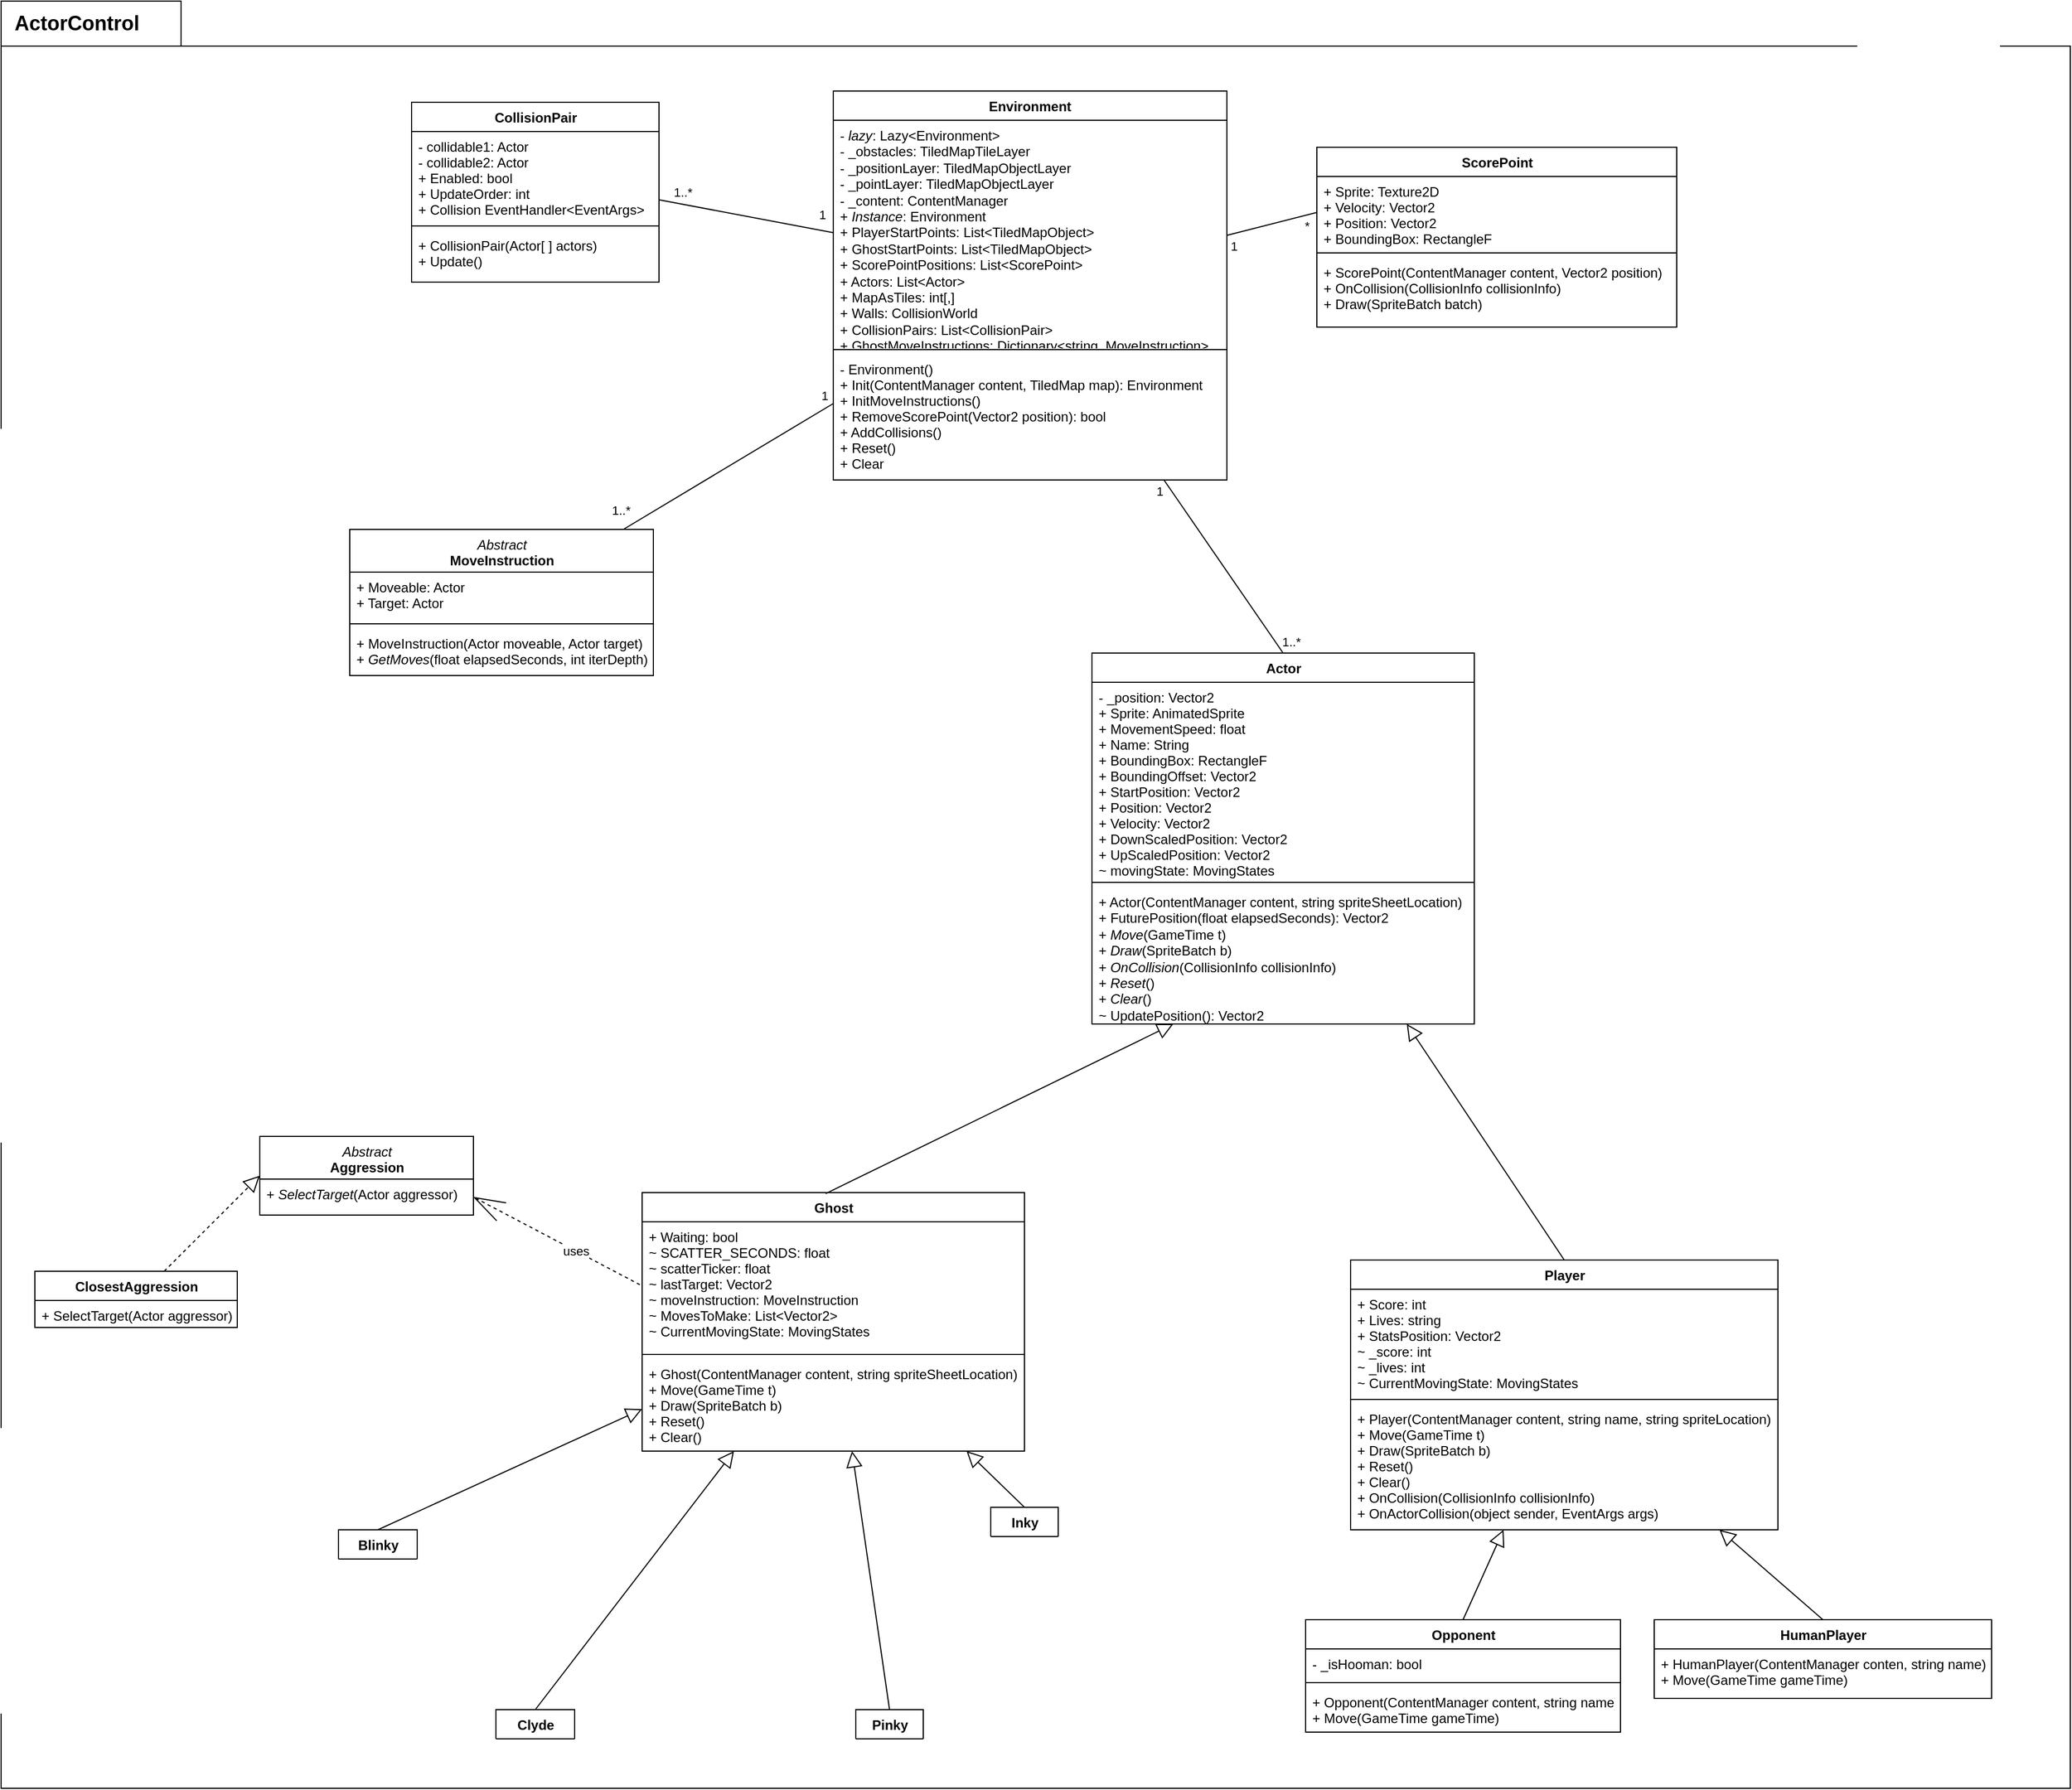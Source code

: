 <mxfile version="13.7.9" type="device" pages="3"><diagram id="7y2p9SruvKS9dF-qngfl" name="client"><mxGraphModel dx="3694" dy="1700" grid="1" gridSize="10" guides="1" tooltips="1" connect="1" arrows="1" fold="1" page="1" pageScale="1" pageWidth="850" pageHeight="1100" math="0" shadow="0"><root><mxCell id="0"/><mxCell id="1" parent="0"/><mxCell id="LJHzza7RFJ4xkrxc687r-13" value="" style="group" vertex="1" connectable="0" parent="1"><mxGeometry x="-560" y="120" width="1840" height="1590" as="geometry"/></mxCell><mxCell id="LJHzza7RFJ4xkrxc687r-11" value="" style="rounded=0;whiteSpace=wrap;html=1;fillColor=none;gradientColor=none;align=left;" vertex="1" parent="LJHzza7RFJ4xkrxc687r-13"><mxGeometry width="160" height="40" as="geometry"/></mxCell><mxCell id="LJHzza7RFJ4xkrxc687r-12" value="&lt;b&gt;&lt;font style=&quot;font-size: 18px&quot;&gt;ActorControl&lt;/font&gt;&lt;/b&gt;" style="text;html=1;strokeColor=none;fillColor=none;align=left;verticalAlign=middle;whiteSpace=wrap;rounded=0;" vertex="1" parent="LJHzza7RFJ4xkrxc687r-13"><mxGeometry x="10" y="10" width="140" height="20" as="geometry"/></mxCell><mxCell id="LJHzza7RFJ4xkrxc687r-10" value="" style="rounded=0;whiteSpace=wrap;html=1;fillColor=none;gradientColor=none;align=left;" vertex="1" parent="LJHzza7RFJ4xkrxc687r-13"><mxGeometry y="40" width="1840" height="1550" as="geometry"/></mxCell><mxCell id="wGopm75Q5lnVvKc4DbGN-3" style="rounded=0;orthogonalLoop=1;jettySize=auto;html=1;entryX=0.5;entryY=0;entryDx=0;entryDy=0;startArrow=none;startFill=0;startSize=12;sourcePerimeterSpacing=0;endArrow=none;endFill=0;" edge="1" parent="1" source="XXxXaH0p1nLbI_MV0NZa-1" target="XXxXaH0p1nLbI_MV0NZa-10"><mxGeometry relative="1" as="geometry"/></mxCell><mxCell id="wGopm75Q5lnVvKc4DbGN-4" value="1..*" style="edgeLabel;html=1;align=center;verticalAlign=middle;resizable=0;points=[];autosize=1;" vertex="1" connectable="0" parent="wGopm75Q5lnVvKc4DbGN-3"><mxGeometry x="0.941" relative="1" as="geometry"><mxPoint x="10" y="-5.6" as="offset"/></mxGeometry></mxCell><mxCell id="wGopm75Q5lnVvKc4DbGN-5" value="1" style="edgeLabel;html=1;align=center;verticalAlign=middle;resizable=0;points=[];autosize=1;" vertex="1" connectable="0" parent="wGopm75Q5lnVvKc4DbGN-3"><mxGeometry x="-0.944" relative="1" as="geometry"><mxPoint x="-6.8" y="5.82" as="offset"/></mxGeometry></mxCell><mxCell id="wGopm75Q5lnVvKc4DbGN-6" style="edgeStyle=none;rounded=0;orthogonalLoop=1;jettySize=auto;html=1;entryX=0;entryY=0.5;entryDx=0;entryDy=0;startArrow=none;startFill=0;startSize=12;sourcePerimeterSpacing=0;endArrow=none;endFill=0;" edge="1" parent="1" source="XXxXaH0p1nLbI_MV0NZa-1" target="XXxXaH0p1nLbI_MV0NZa-6"><mxGeometry relative="1" as="geometry"/></mxCell><mxCell id="wGopm75Q5lnVvKc4DbGN-7" value="1" style="edgeLabel;html=1;align=center;verticalAlign=middle;resizable=0;points=[];autosize=1;" vertex="1" connectable="0" parent="wGopm75Q5lnVvKc4DbGN-6"><mxGeometry x="-0.872" y="-1" relative="1" as="geometry"><mxPoint y="9.35" as="offset"/></mxGeometry></mxCell><mxCell id="wGopm75Q5lnVvKc4DbGN-8" value="*" style="edgeLabel;html=1;align=center;verticalAlign=middle;resizable=0;points=[];autosize=1;" vertex="1" connectable="0" parent="wGopm75Q5lnVvKc4DbGN-6"><mxGeometry x="0.901" y="-1" relative="1" as="geometry"><mxPoint x="-5.83" y="9.89" as="offset"/></mxGeometry></mxCell><mxCell id="XXxXaH0p1nLbI_MV0NZa-1" value="Environment" style="swimlane;fontStyle=1;align=center;verticalAlign=top;childLayout=stackLayout;horizontal=1;startSize=26;horizontalStack=0;resizeParent=1;resizeParentMax=0;resizeLast=0;collapsible=1;marginBottom=0;autosize=1;" parent="1" vertex="1"><mxGeometry x="180" y="200" width="350" height="346" as="geometry"/></mxCell><mxCell id="XXxXaH0p1nLbI_MV0NZa-2" value="- &lt;i&gt;lazy&lt;/i&gt;: Lazy&amp;lt;Environment&amp;gt;&lt;br&gt;- _obstacles: TiledMapTileLayer&lt;br&gt;-&amp;nbsp;_positionLayer: TiledMapObjectLayer&lt;br&gt;- _pointLayer: TiledMapObjectLayer&lt;br&gt;- _content: ContentManager&lt;br&gt;+ &lt;i&gt;Instance&lt;/i&gt;: Environment&lt;br&gt;+ PlayerStartPoints: List&amp;lt;TiledMapObject&amp;gt;&lt;br&gt;+ GhostStartPoints: List&amp;lt;TiledMapObject&amp;gt;&lt;br&gt;+ ScorePointPositions: List&amp;lt;ScorePoint&amp;gt;&lt;br&gt;+ Actors: List&amp;lt;Actor&amp;gt;&lt;br&gt;+ MapAsTiles: int[,]&lt;br&gt;+ Walls: CollisionWorld&lt;br&gt;+ CollisionPairs: List&amp;lt;CollisionPair&amp;gt;&lt;br&gt;+ GhostMoveInstructions: Dictionary&amp;lt;string, MoveInstruction&amp;gt;" style="text;strokeColor=none;fillColor=none;align=left;verticalAlign=top;spacingLeft=4;spacingRight=4;overflow=hidden;rotatable=0;points=[[0,0.5],[1,0.5]];portConstraint=eastwest;fontStyle=0;html=1;autosize=1;" parent="XXxXaH0p1nLbI_MV0NZa-1" vertex="1"><mxGeometry y="26" width="350" height="200" as="geometry"/></mxCell><mxCell id="XXxXaH0p1nLbI_MV0NZa-3" value="" style="line;strokeWidth=1;fillColor=none;align=left;verticalAlign=middle;spacingTop=-1;spacingLeft=3;spacingRight=3;rotatable=0;labelPosition=right;points=[];portConstraint=eastwest;autosize=1;" parent="XXxXaH0p1nLbI_MV0NZa-1" vertex="1"><mxGeometry y="226" width="350" height="8" as="geometry"/></mxCell><mxCell id="XXxXaH0p1nLbI_MV0NZa-4" value="- Environment()&#10;+ Init(ContentManager content, TiledMap map): Environment&#10;+ InitMoveInstructions()&#10;+ RemoveScorePoint(Vector2 position): bool&#10;+ AddCollisions()&#10;+ Reset()&#10;+ Clear" style="text;strokeColor=none;fillColor=none;align=left;verticalAlign=top;spacingLeft=4;spacingRight=4;overflow=hidden;rotatable=0;points=[[0,0.5],[1,0.5]];portConstraint=eastwest;autosize=1;" parent="XXxXaH0p1nLbI_MV0NZa-1" vertex="1"><mxGeometry y="234" width="350" height="112" as="geometry"/></mxCell><mxCell id="XXxXaH0p1nLbI_MV0NZa-5" value="ScorePoint" style="swimlane;fontStyle=1;align=center;verticalAlign=top;childLayout=stackLayout;horizontal=1;startSize=26;horizontalStack=0;resizeParent=1;resizeParentMax=0;resizeLast=0;collapsible=1;marginBottom=0;html=1;autosize=1;" parent="1" vertex="1"><mxGeometry x="610" y="250" width="320" height="160" as="geometry"/></mxCell><mxCell id="XXxXaH0p1nLbI_MV0NZa-6" value="+ Sprite: Texture2D&#10;+ Velocity: Vector2&#10;+ Position: Vector2&#10;+ BoundingBox: RectangleF" style="text;strokeColor=none;fillColor=none;align=left;verticalAlign=top;spacingLeft=4;spacingRight=4;overflow=hidden;rotatable=0;points=[[0,0.5],[1,0.5]];portConstraint=eastwest;autosize=1;" parent="XXxXaH0p1nLbI_MV0NZa-5" vertex="1"><mxGeometry y="26" width="320" height="64" as="geometry"/></mxCell><mxCell id="XXxXaH0p1nLbI_MV0NZa-7" value="" style="line;strokeWidth=1;fillColor=none;align=left;verticalAlign=middle;spacingTop=-1;spacingLeft=3;spacingRight=3;rotatable=0;labelPosition=right;points=[];portConstraint=eastwest;autosize=1;" parent="XXxXaH0p1nLbI_MV0NZa-5" vertex="1"><mxGeometry y="90" width="320" height="8" as="geometry"/></mxCell><mxCell id="XXxXaH0p1nLbI_MV0NZa-8" value="+ ScorePoint(ContentManager content, Vector2 position)&#10;+ OnCollision(CollisionInfo collisionInfo)&#10;+ Draw(SpriteBatch batch)" style="text;strokeColor=none;fillColor=none;align=left;verticalAlign=top;spacingLeft=4;spacingRight=4;overflow=hidden;rotatable=0;points=[[0,0.5],[1,0.5]];portConstraint=eastwest;autosize=1;" parent="XXxXaH0p1nLbI_MV0NZa-5" vertex="1"><mxGeometry y="98" width="320" height="62" as="geometry"/></mxCell><mxCell id="XXxXaH0p1nLbI_MV0NZa-29" style="edgeStyle=none;rounded=0;orthogonalLoop=1;jettySize=auto;html=1;entryX=0.5;entryY=0;entryDx=0;entryDy=0;startArrow=block;startFill=0;endArrow=none;endFill=0;startSize=12;sourcePerimeterSpacing=0;" parent="1" source="XXxXaH0p1nLbI_MV0NZa-10" target="XXxXaH0p1nLbI_MV0NZa-19" edge="1"><mxGeometry relative="1" as="geometry"/></mxCell><mxCell id="XXxXaH0p1nLbI_MV0NZa-10" value="Actor" style="swimlane;fontStyle=1;align=center;verticalAlign=top;childLayout=stackLayout;horizontal=1;startSize=26;horizontalStack=0;resizeParent=1;resizeParentMax=0;resizeLast=0;collapsible=1;marginBottom=0;html=1;autosize=1;" parent="1" vertex="1"><mxGeometry x="410" y="700" width="340" height="330" as="geometry"><mxRectangle x="410" y="700" width="60" height="26" as="alternateBounds"/></mxGeometry></mxCell><mxCell id="XXxXaH0p1nLbI_MV0NZa-11" value="- _position: Vector2&#10;+ Sprite: AnimatedSprite&#10;+ MovementSpeed: float&#10;+ Name: String&#10;+ BoundingBox: RectangleF&#10;+ BoundingOffset: Vector2&#10;+ StartPosition: Vector2&#10;+ Position: Vector2&#10;+ Velocity: Vector2&#10;+ DownScaledPosition: Vector2&#10;+ UpScaledPosition: Vector2&#10;~ movingState: MovingStates" style="text;strokeColor=none;fillColor=none;align=left;verticalAlign=top;spacingLeft=4;spacingRight=4;overflow=hidden;rotatable=0;points=[[0,0.5],[1,0.5]];portConstraint=eastwest;autosize=1;" parent="XXxXaH0p1nLbI_MV0NZa-10" vertex="1"><mxGeometry y="26" width="340" height="174" as="geometry"/></mxCell><mxCell id="XXxXaH0p1nLbI_MV0NZa-12" value="" style="line;strokeWidth=1;fillColor=none;align=left;verticalAlign=middle;spacingTop=-1;spacingLeft=3;spacingRight=3;rotatable=0;labelPosition=right;points=[];portConstraint=eastwest;autosize=1;" parent="XXxXaH0p1nLbI_MV0NZa-10" vertex="1"><mxGeometry y="200" width="340" height="8" as="geometry"/></mxCell><mxCell id="XXxXaH0p1nLbI_MV0NZa-13" value="+ Actor(ContentManager content, string spriteSheetLocation)&lt;br&gt;+ FuturePosition(float elapsedSeconds): Vector2&lt;br&gt;+ &lt;i&gt;Move&lt;/i&gt;(GameTime t)&lt;br&gt;+ &lt;i&gt;Draw&lt;/i&gt;(SpriteBatch b)&lt;br&gt;+ &lt;i&gt;OnCollision&lt;/i&gt;(CollisionInfo collisionInfo)&lt;br&gt;+ &lt;i&gt;Reset&lt;/i&gt;()&lt;br&gt;+ &lt;i&gt;Clear&lt;/i&gt;()&lt;br&gt;~ UpdatePosition(): Vector2" style="text;strokeColor=none;fillColor=none;align=left;verticalAlign=top;spacingLeft=4;spacingRight=4;overflow=hidden;rotatable=0;points=[[0,0.5],[1,0.5]];portConstraint=eastwest;html=1;autosize=1;" parent="XXxXaH0p1nLbI_MV0NZa-10" vertex="1"><mxGeometry y="208" width="340" height="122" as="geometry"/></mxCell><mxCell id="XXxXaH0p1nLbI_MV0NZa-59" style="edgeStyle=none;rounded=0;orthogonalLoop=1;jettySize=auto;html=1;entryX=0.5;entryY=0;entryDx=0;entryDy=0;startArrow=block;startFill=0;endArrow=none;endFill=0;startSize=12;" parent="1" source="XXxXaH0p1nLbI_MV0NZa-15" target="XXxXaH0p1nLbI_MV0NZa-49" edge="1"><mxGeometry relative="1" as="geometry"/></mxCell><mxCell id="XXxXaH0p1nLbI_MV0NZa-60" style="edgeStyle=none;rounded=0;orthogonalLoop=1;jettySize=auto;html=1;entryX=0.5;entryY=0;entryDx=0;entryDy=0;startArrow=block;startFill=0;endArrow=none;endFill=0;startSize=12;" parent="1" source="XXxXaH0p1nLbI_MV0NZa-15" target="XXxXaH0p1nLbI_MV0NZa-55" edge="1"><mxGeometry relative="1" as="geometry"/></mxCell><mxCell id="XXxXaH0p1nLbI_MV0NZa-61" style="edgeStyle=none;rounded=0;orthogonalLoop=1;jettySize=auto;html=1;entryX=0.5;entryY=0;entryDx=0;entryDy=0;startArrow=block;startFill=0;endArrow=none;endFill=0;startSize=12;" parent="1" source="XXxXaH0p1nLbI_MV0NZa-15" target="XXxXaH0p1nLbI_MV0NZa-53" edge="1"><mxGeometry relative="1" as="geometry"/></mxCell><mxCell id="XXxXaH0p1nLbI_MV0NZa-62" style="edgeStyle=none;rounded=0;orthogonalLoop=1;jettySize=auto;html=1;entryX=0.5;entryY=0;entryDx=0;entryDy=0;startArrow=block;startFill=0;endArrow=none;endFill=0;startSize=12;" parent="1" source="XXxXaH0p1nLbI_MV0NZa-15" target="XXxXaH0p1nLbI_MV0NZa-57" edge="1"><mxGeometry relative="1" as="geometry"/></mxCell><mxCell id="wGopm75Q5lnVvKc4DbGN-13" style="edgeStyle=none;rounded=0;orthogonalLoop=1;jettySize=auto;html=1;startArrow=none;startFill=0;startSize=38;sourcePerimeterSpacing=0;endArrow=none;endFill=0;" edge="1" parent="1" source="wGopm75Q5lnVvKc4DbGN-9" target="XXxXaH0p1nLbI_MV0NZa-1"><mxGeometry relative="1" as="geometry"/></mxCell><mxCell id="wGopm75Q5lnVvKc4DbGN-14" value="1..*" style="edgeLabel;html=1;align=center;verticalAlign=middle;resizable=0;points=[];" vertex="1" connectable="0" parent="wGopm75Q5lnVvKc4DbGN-13"><mxGeometry x="-0.912" y="-1" relative="1" as="geometry"><mxPoint x="-11.62" y="-13" as="offset"/></mxGeometry></mxCell><mxCell id="wGopm75Q5lnVvKc4DbGN-15" value="1" style="edgeLabel;html=1;align=center;verticalAlign=middle;resizable=0;points=[];" vertex="1" connectable="0" parent="wGopm75Q5lnVvKc4DbGN-13"><mxGeometry x="0.901" y="-1" relative="1" as="geometry"><mxPoint y="-13.76" as="offset"/></mxGeometry></mxCell><mxCell id="wGopm75Q5lnVvKc4DbGN-9" value="&lt;span style=&quot;font-weight: normal&quot;&gt;&lt;i&gt;Abstract&lt;/i&gt;&lt;/span&gt;&lt;br&gt;MoveInstruction" style="swimlane;fontStyle=1;align=center;verticalAlign=top;childLayout=stackLayout;horizontal=1;startSize=38;horizontalStack=0;resizeParent=1;resizeParentMax=0;resizeLast=0;collapsible=1;marginBottom=0;html=1;swimlaneLine=1;glass=0;shadow=0;sketch=0;rounded=0;autosize=1;" vertex="1" parent="1"><mxGeometry x="-250" y="590" width="270" height="130" as="geometry"/></mxCell><mxCell id="wGopm75Q5lnVvKc4DbGN-10" value="+ Moveable: Actor&#10;+ Target: Actor" style="text;strokeColor=none;fillColor=none;align=left;verticalAlign=top;spacingLeft=4;spacingRight=4;overflow=hidden;rotatable=0;points=[[0,0.5],[1,0.5]];portConstraint=eastwest;autosize=1;comic=0;" vertex="1" parent="wGopm75Q5lnVvKc4DbGN-9"><mxGeometry y="38" width="270" height="42" as="geometry"/></mxCell><mxCell id="wGopm75Q5lnVvKc4DbGN-11" value="" style="line;strokeWidth=1;fillColor=none;align=left;verticalAlign=middle;spacingTop=-1;spacingLeft=3;spacingRight=3;rotatable=0;labelPosition=right;points=[];portConstraint=eastwest;" vertex="1" parent="wGopm75Q5lnVvKc4DbGN-9"><mxGeometry y="80" width="270" height="8" as="geometry"/></mxCell><mxCell id="wGopm75Q5lnVvKc4DbGN-12" value="+ MoveInstruction(Actor moveable, Actor target)&lt;br&gt;+ &lt;i&gt;GetMoves&lt;/i&gt;(float elapsedSeconds, int iterDepth)" style="text;strokeColor=none;fillColor=none;align=left;verticalAlign=top;spacingLeft=4;spacingRight=4;overflow=hidden;rotatable=0;points=[[0,0.5],[1,0.5]];portConstraint=eastwest;autosize=1;fontStyle=0;html=1;" vertex="1" parent="wGopm75Q5lnVvKc4DbGN-9"><mxGeometry y="88" width="270" height="42" as="geometry"/></mxCell><mxCell id="wGopm75Q5lnVvKc4DbGN-16" value="CollisionPair" style="swimlane;fontStyle=1;align=center;verticalAlign=top;childLayout=stackLayout;horizontal=1;startSize=26;horizontalStack=0;resizeParent=1;resizeParentMax=0;resizeLast=0;collapsible=1;marginBottom=0;rounded=0;shadow=0;glass=0;comic=0;sketch=0;html=1;autosize=1;" vertex="1" parent="1"><mxGeometry x="-195" y="210" width="220" height="160" as="geometry"/></mxCell><mxCell id="wGopm75Q5lnVvKc4DbGN-17" value="- collidable1: Actor&#10;- collidable2: Actor&#10;+ Enabled: bool&#10;+ UpdateOrder: int&#10;+ Collision EventHandler&lt;EventArgs&gt;" style="text;strokeColor=none;fillColor=none;align=left;verticalAlign=top;spacingLeft=4;spacingRight=4;overflow=hidden;rotatable=0;points=[[0,0.5],[1,0.5]];portConstraint=eastwest;autosize=1;" vertex="1" parent="wGopm75Q5lnVvKc4DbGN-16"><mxGeometry y="26" width="220" height="80" as="geometry"/></mxCell><mxCell id="wGopm75Q5lnVvKc4DbGN-18" value="" style="line;strokeWidth=1;fillColor=none;align=left;verticalAlign=middle;spacingTop=-1;spacingLeft=3;spacingRight=3;rotatable=0;labelPosition=right;points=[];portConstraint=eastwest;" vertex="1" parent="wGopm75Q5lnVvKc4DbGN-16"><mxGeometry y="106" width="220" height="8" as="geometry"/></mxCell><mxCell id="wGopm75Q5lnVvKc4DbGN-19" value="+ CollisionPair(Actor[ ] actors)&#10;+ Update()" style="text;strokeColor=none;fillColor=none;align=left;verticalAlign=top;spacingLeft=4;spacingRight=4;overflow=hidden;rotatable=0;points=[[0,0.5],[1,0.5]];portConstraint=eastwest;autosize=1;" vertex="1" parent="wGopm75Q5lnVvKc4DbGN-16"><mxGeometry y="114" width="220" height="46" as="geometry"/></mxCell><mxCell id="XXxXaH0p1nLbI_MV0NZa-15" value="Ghost" style="swimlane;fontStyle=1;align=center;verticalAlign=top;childLayout=stackLayout;horizontal=1;startSize=26;horizontalStack=0;resizeParent=1;resizeParentMax=0;resizeLast=0;collapsible=1;marginBottom=0;html=1;autosize=1;" parent="1" vertex="1"><mxGeometry x="10" y="1180" width="340" height="230" as="geometry"/></mxCell><mxCell id="XXxXaH0p1nLbI_MV0NZa-16" value="+ Waiting: bool&#10;~ SCATTER_SECONDS: float&#10;~ scatterTicker: float&#10;~ lastTarget: Vector2&#10;~ moveInstruction: MoveInstruction&#10;~ MovesToMake: List&lt;Vector2&gt;&#10;~ CurrentMovingState: MovingStates" style="text;strokeColor=none;fillColor=none;align=left;verticalAlign=top;spacingLeft=4;spacingRight=4;overflow=hidden;rotatable=0;points=[[0,0.5],[1,0.5]];portConstraint=eastwest;autosize=1;" parent="XXxXaH0p1nLbI_MV0NZa-15" vertex="1"><mxGeometry y="26" width="340" height="114" as="geometry"/></mxCell><mxCell id="XXxXaH0p1nLbI_MV0NZa-17" value="" style="line;strokeWidth=1;fillColor=none;align=left;verticalAlign=middle;spacingTop=-1;spacingLeft=3;spacingRight=3;rotatable=0;labelPosition=right;points=[];portConstraint=eastwest;autosize=1;" parent="XXxXaH0p1nLbI_MV0NZa-15" vertex="1"><mxGeometry y="140" width="340" height="8" as="geometry"/></mxCell><mxCell id="XXxXaH0p1nLbI_MV0NZa-18" value="+ Ghost(ContentManager content, string spriteSheetLocation)&#10;+ Move(GameTime t)&#10;+ Draw(SpriteBatch b)&#10;+ Reset()&#10;+ Clear()" style="text;strokeColor=none;fillColor=none;align=left;verticalAlign=top;spacingLeft=4;spacingRight=4;overflow=hidden;rotatable=0;points=[[0,0.5],[1,0.5]];portConstraint=eastwest;autosize=1;" parent="XXxXaH0p1nLbI_MV0NZa-15" vertex="1"><mxGeometry y="148" width="340" height="82" as="geometry"/></mxCell><mxCell id="XXxXaH0p1nLbI_MV0NZa-47" style="edgeStyle=none;rounded=0;orthogonalLoop=1;jettySize=auto;html=1;entryX=0.5;entryY=0;entryDx=0;entryDy=0;startArrow=block;startFill=0;endArrow=none;endFill=0;startSize=12;" parent="1" source="XXxXaH0p1nLbI_MV0NZa-19" target="XXxXaH0p1nLbI_MV0NZa-38" edge="1"><mxGeometry relative="1" as="geometry"/></mxCell><mxCell id="XXxXaH0p1nLbI_MV0NZa-48" style="edgeStyle=none;rounded=0;orthogonalLoop=1;jettySize=auto;html=1;entryX=0.5;entryY=0;entryDx=0;entryDy=0;startArrow=block;startFill=0;endArrow=none;endFill=0;startSize=12;sourcePerimeterSpacing=0;" parent="1" source="XXxXaH0p1nLbI_MV0NZa-19" target="XXxXaH0p1nLbI_MV0NZa-42" edge="1"><mxGeometry relative="1" as="geometry"/></mxCell><mxCell id="XXxXaH0p1nLbI_MV0NZa-19" value="Player" style="swimlane;fontStyle=1;align=center;verticalAlign=top;childLayout=stackLayout;horizontal=1;startSize=26;horizontalStack=0;resizeParent=1;resizeParentMax=0;resizeLast=0;collapsible=1;marginBottom=0;html=1;autosize=1;" parent="1" vertex="1"><mxGeometry x="640" y="1240" width="380" height="240" as="geometry"/></mxCell><mxCell id="XXxXaH0p1nLbI_MV0NZa-20" value="+ Score: int&#10;+ Lives: string&#10;+ StatsPosition: Vector2&#10;~ _score: int&#10;~ _lives: int&#10;~ CurrentMovingState: MovingStates" style="text;strokeColor=none;fillColor=none;align=left;verticalAlign=top;spacingLeft=4;spacingRight=4;overflow=hidden;rotatable=0;points=[[0,0.5],[1,0.5]];portConstraint=eastwest;autosize=1;" parent="XXxXaH0p1nLbI_MV0NZa-19" vertex="1"><mxGeometry y="26" width="380" height="94" as="geometry"/></mxCell><mxCell id="XXxXaH0p1nLbI_MV0NZa-21" value="" style="line;strokeWidth=1;fillColor=none;align=left;verticalAlign=middle;spacingTop=-1;spacingLeft=3;spacingRight=3;rotatable=0;labelPosition=right;points=[];portConstraint=eastwest;autosize=1;" parent="XXxXaH0p1nLbI_MV0NZa-19" vertex="1"><mxGeometry y="120" width="380" height="8" as="geometry"/></mxCell><mxCell id="XXxXaH0p1nLbI_MV0NZa-22" value="+ Player(ContentManager content, string name, string spriteLocation)&#10;+ Move(GameTime t)&#10;+ Draw(SpriteBatch b)&#10;+ Reset()&#10;+ Clear()&#10;+ OnCollision(CollisionInfo collisionInfo)&#10;+ OnActorCollision(object sender, EventArgs args)&#10;" style="text;strokeColor=none;fillColor=none;align=left;verticalAlign=top;spacingLeft=4;spacingRight=4;overflow=hidden;rotatable=0;points=[[0,0.5],[1,0.5]];portConstraint=eastwest;autosize=1;" parent="XXxXaH0p1nLbI_MV0NZa-19" vertex="1"><mxGeometry y="128" width="380" height="112" as="geometry"/></mxCell><mxCell id="XXxXaH0p1nLbI_MV0NZa-23" value="" style="endArrow=none;html=1;exitX=0.213;exitY=1;exitDx=0;exitDy=0;exitPerimeter=0;entryX=0.48;entryY=0.004;entryDx=0;entryDy=0;entryPerimeter=0;startArrow=block;startFill=0;endFill=0;rounded=0;startSize=12;sourcePerimeterSpacing=0;" parent="1" source="XXxXaH0p1nLbI_MV0NZa-13" target="XXxXaH0p1nLbI_MV0NZa-15" edge="1"><mxGeometry relative="1" as="geometry"><mxPoint x="340" y="1170" as="sourcePoint"/><mxPoint x="370" y="1237" as="targetPoint"/></mxGeometry></mxCell><mxCell id="XXxXaH0p1nLbI_MV0NZa-38" value="HumanPlayer" style="swimlane;fontStyle=1;align=center;verticalAlign=top;childLayout=stackLayout;horizontal=1;startSize=26;horizontalStack=0;resizeParent=1;resizeParentMax=0;resizeLast=0;collapsible=1;marginBottom=0;html=1;autosize=1;" parent="1" vertex="1"><mxGeometry x="910" y="1560" width="300" height="70" as="geometry"/></mxCell><mxCell id="XXxXaH0p1nLbI_MV0NZa-39" value="+ HumanPlayer(ContentManager conten, string name)&#10;+ Move(GameTime gameTime)" style="text;strokeColor=none;fillColor=none;align=left;verticalAlign=top;spacingLeft=4;spacingRight=4;overflow=hidden;rotatable=0;points=[[0,0.5],[1,0.5]];portConstraint=eastwest;autosize=1;" parent="XXxXaH0p1nLbI_MV0NZa-38" vertex="1"><mxGeometry y="26" width="300" height="44" as="geometry"/></mxCell><mxCell id="XXxXaH0p1nLbI_MV0NZa-42" value="Opponent" style="swimlane;fontStyle=1;align=center;verticalAlign=top;childLayout=stackLayout;horizontal=1;startSize=26;horizontalStack=0;resizeParent=1;resizeParentMax=0;resizeLast=0;collapsible=1;marginBottom=0;html=1;autosize=1;" parent="1" vertex="1"><mxGeometry x="600" y="1560" width="280" height="100" as="geometry"/></mxCell><mxCell id="XXxXaH0p1nLbI_MV0NZa-43" value="- _isHooman: bool" style="text;strokeColor=none;fillColor=none;align=left;verticalAlign=top;spacingLeft=4;spacingRight=4;overflow=hidden;rotatable=0;points=[[0,0.5],[1,0.5]];portConstraint=eastwest;autosize=1;" parent="XXxXaH0p1nLbI_MV0NZa-42" vertex="1"><mxGeometry y="26" width="280" height="26" as="geometry"/></mxCell><mxCell id="XXxXaH0p1nLbI_MV0NZa-44" value="" style="line;strokeWidth=1;fillColor=none;align=left;verticalAlign=middle;spacingTop=-1;spacingLeft=3;spacingRight=3;rotatable=0;labelPosition=right;points=[];portConstraint=eastwest;autosize=1;" parent="XXxXaH0p1nLbI_MV0NZa-42" vertex="1"><mxGeometry y="52" width="280" height="8" as="geometry"/></mxCell><mxCell id="XXxXaH0p1nLbI_MV0NZa-45" value="+ Opponent(ContentManager content, string name)&#10;+ Move(GameTime gameTime)" style="text;strokeColor=none;fillColor=none;align=left;verticalAlign=top;spacingLeft=4;spacingRight=4;overflow=hidden;rotatable=0;points=[[0,0.5],[1,0.5]];portConstraint=eastwest;autosize=1;" parent="XXxXaH0p1nLbI_MV0NZa-42" vertex="1"><mxGeometry y="60" width="280" height="40" as="geometry"/></mxCell><mxCell id="XXxXaH0p1nLbI_MV0NZa-49" value="Blinky" style="swimlane;fontStyle=1;align=center;verticalAlign=top;childLayout=stackLayout;horizontal=1;startSize=26;horizontalStack=0;resizeParent=1;resizeParentMax=0;resizeLast=0;collapsible=1;marginBottom=0;html=1;autosize=1;" parent="1" vertex="1" collapsed="1"><mxGeometry x="-260" y="1480" width="70" height="26" as="geometry"><mxRectangle x="-260" y="1480" width="260" height="90" as="alternateBounds"/></mxGeometry></mxCell><mxCell id="XXxXaH0p1nLbI_MV0NZa-50" value="+ Blinky(ContentManager conten, string name)&#10;+ Move(GameTime gameTime)&#10;+ Draw(SpriteBatch spriteBatch)&#10;+ OnCollision(CollisionInfo collisionInfo)" style="text;strokeColor=none;fillColor=none;align=left;verticalAlign=top;spacingLeft=4;spacingRight=4;overflow=hidden;rotatable=0;points=[[0,0.5],[1,0.5]];portConstraint=eastwest;" parent="XXxXaH0p1nLbI_MV0NZa-49" vertex="1"><mxGeometry y="26" width="70" height="64" as="geometry"/></mxCell><mxCell id="XXxXaH0p1nLbI_MV0NZa-53" value="Clyde" style="swimlane;fontStyle=1;align=center;verticalAlign=top;childLayout=stackLayout;horizontal=1;startSize=26;horizontalStack=0;resizeParent=1;resizeParentMax=0;resizeLast=0;collapsible=1;marginBottom=0;html=1;autosize=1;" parent="1" vertex="1" collapsed="1"><mxGeometry x="-120" y="1640" width="70" height="26" as="geometry"><mxRectangle x="-120" y="1640" width="260" height="90" as="alternateBounds"/></mxGeometry></mxCell><mxCell id="XXxXaH0p1nLbI_MV0NZa-54" value="+ Clyde(ContentManager conten, string name)&#10;+ Move(GameTime gameTime)&#10;+ Draw(SpriteBatch spriteBatch)&#10;+ OnCollision(CollisionInfo collisionInfo)" style="text;strokeColor=none;fillColor=none;align=left;verticalAlign=top;spacingLeft=4;spacingRight=4;overflow=hidden;rotatable=0;points=[[0,0.5],[1,0.5]];portConstraint=eastwest;" parent="XXxXaH0p1nLbI_MV0NZa-53" vertex="1"><mxGeometry y="26" width="70" height="64" as="geometry"/></mxCell><mxCell id="XXxXaH0p1nLbI_MV0NZa-55" value="Inky" style="swimlane;fontStyle=1;align=center;verticalAlign=top;childLayout=stackLayout;horizontal=1;startSize=26;horizontalStack=0;resizeParent=1;resizeParentMax=0;resizeLast=0;collapsible=1;marginBottom=0;html=1;autosize=1;" parent="1" vertex="1" collapsed="1"><mxGeometry x="320" y="1460" width="60" height="26" as="geometry"><mxRectangle x="320" y="1460" width="260" height="90" as="alternateBounds"/></mxGeometry></mxCell><mxCell id="XXxXaH0p1nLbI_MV0NZa-56" value="+ Inky(ContentManager conten, string name)&#10;+ Move(GameTime gameTime)&#10;+ Draw(SpriteBatch spriteBatch)&#10;+ OnCollision(CollisionInfo collisionInfo)" style="text;strokeColor=none;fillColor=none;align=left;verticalAlign=top;spacingLeft=4;spacingRight=4;overflow=hidden;rotatable=0;points=[[0,0.5],[1,0.5]];portConstraint=eastwest;" parent="XXxXaH0p1nLbI_MV0NZa-55" vertex="1"><mxGeometry y="26" width="60" height="64" as="geometry"/></mxCell><mxCell id="XXxXaH0p1nLbI_MV0NZa-57" value="Pinky" style="swimlane;fontStyle=1;align=center;verticalAlign=top;childLayout=stackLayout;horizontal=1;startSize=26;horizontalStack=0;resizeParent=1;resizeParentMax=0;resizeLast=0;collapsible=1;marginBottom=0;html=1;autosize=1;" parent="1" vertex="1" collapsed="1"><mxGeometry x="200" y="1640" width="60" height="26" as="geometry"><mxRectangle x="200" y="1640" width="260" height="90" as="alternateBounds"/></mxGeometry></mxCell><mxCell id="XXxXaH0p1nLbI_MV0NZa-58" value="+ Pinky(ContentManager conten, string name)&#10;+ Move(GameTime gameTime)&#10;+ Draw(SpriteBatch spriteBatch)&#10;+ OnCollision(CollisionInfo collisionInfo)" style="text;strokeColor=none;fillColor=none;align=left;verticalAlign=top;spacingLeft=4;spacingRight=4;overflow=hidden;rotatable=0;points=[[0,0.5],[1,0.5]];portConstraint=eastwest;" parent="XXxXaH0p1nLbI_MV0NZa-57" vertex="1"><mxGeometry y="26" width="60" height="64" as="geometry"/></mxCell><mxCell id="wGopm75Q5lnVvKc4DbGN-20" style="edgeStyle=none;rounded=0;orthogonalLoop=1;jettySize=auto;html=1;entryX=0;entryY=0.5;entryDx=0;entryDy=0;startArrow=none;startFill=0;startSize=26;sourcePerimeterSpacing=0;endArrow=none;endFill=0;" edge="1" parent="1" source="wGopm75Q5lnVvKc4DbGN-17" target="XXxXaH0p1nLbI_MV0NZa-2"><mxGeometry relative="1" as="geometry"/></mxCell><mxCell id="wGopm75Q5lnVvKc4DbGN-21" value="1..*" style="edgeLabel;html=1;align=center;verticalAlign=middle;resizable=0;points=[];" vertex="1" connectable="0" parent="wGopm75Q5lnVvKc4DbGN-20"><mxGeometry x="-0.731" relative="1" as="geometry"><mxPoint y="-10.69" as="offset"/></mxGeometry></mxCell><mxCell id="wGopm75Q5lnVvKc4DbGN-22" value="1" style="edgeLabel;html=1;align=center;verticalAlign=middle;resizable=0;points=[];" vertex="1" connectable="0" parent="wGopm75Q5lnVvKc4DbGN-20"><mxGeometry x="0.883" y="-2" relative="1" as="geometry"><mxPoint x="-0.46" y="-16.23" as="offset"/></mxGeometry></mxCell><mxCell id="LJHzza7RFJ4xkrxc687r-1" style="edgeStyle=none;rounded=0;orthogonalLoop=1;jettySize=auto;html=1;entryX=0;entryY=0.5;entryDx=0;entryDy=0;startArrow=openThin;startFill=0;startSize=26;sourcePerimeterSpacing=0;endArrow=none;endFill=0;dashed=1;exitX=1;exitY=0.5;exitDx=0;exitDy=0;" edge="1" parent="1" source="wGopm75Q5lnVvKc4DbGN-24" target="XXxXaH0p1nLbI_MV0NZa-16"><mxGeometry relative="1" as="geometry"/></mxCell><mxCell id="LJHzza7RFJ4xkrxc687r-2" value="uses" style="edgeLabel;html=1;align=center;verticalAlign=middle;resizable=0;points=[];" vertex="1" connectable="0" parent="LJHzza7RFJ4xkrxc687r-1"><mxGeometry x="0.198" relative="1" as="geometry"><mxPoint x="1" as="offset"/></mxGeometry></mxCell><mxCell id="wGopm75Q5lnVvKc4DbGN-23" value="&lt;i style=&quot;font-weight: normal&quot;&gt;Abstract&lt;/i&gt;&lt;br&gt;Aggression" style="swimlane;fontStyle=1;align=center;verticalAlign=top;childLayout=stackLayout;horizontal=1;startSize=38;horizontalStack=0;resizeParent=1;resizeParentMax=0;resizeLast=0;collapsible=1;marginBottom=0;fillColor=none;gradientColor=none;autosize=1;html=1;" vertex="1" parent="1"><mxGeometry x="-330" y="1130" width="190" height="70" as="geometry"/></mxCell><mxCell id="wGopm75Q5lnVvKc4DbGN-24" value="+ &lt;i&gt;SelectTarget&lt;/i&gt;(Actor aggressor)" style="text;strokeColor=none;fillColor=none;align=left;verticalAlign=top;spacingLeft=4;spacingRight=4;overflow=hidden;rotatable=0;points=[[0,0.5],[1,0.5]];portConstraint=eastwest;autosize=1;html=1;" vertex="1" parent="wGopm75Q5lnVvKc4DbGN-23"><mxGeometry y="38" width="190" height="32" as="geometry"/></mxCell><mxCell id="LJHzza7RFJ4xkrxc687r-7" style="edgeStyle=none;rounded=0;orthogonalLoop=1;jettySize=auto;html=1;entryX=0;entryY=0.5;entryDx=0;entryDy=0;dashed=1;startArrow=none;startFill=0;startSize=26;sourcePerimeterSpacing=0;endArrow=block;endFill=0;endSize=12;" edge="1" parent="1" source="LJHzza7RFJ4xkrxc687r-3" target="wGopm75Q5lnVvKc4DbGN-23"><mxGeometry relative="1" as="geometry"/></mxCell><mxCell id="LJHzza7RFJ4xkrxc687r-3" value="ClosestAggression" style="swimlane;fontStyle=1;align=center;verticalAlign=top;childLayout=stackLayout;horizontal=1;startSize=26;horizontalStack=0;resizeParent=1;resizeParentMax=0;resizeLast=0;collapsible=1;marginBottom=0;fillColor=none;gradientColor=none;html=1;" vertex="1" parent="1"><mxGeometry x="-530" y="1250" width="180" height="50" as="geometry"/></mxCell><mxCell id="LJHzza7RFJ4xkrxc687r-4" value="+ SelectTarget(Actor aggressor)" style="text;strokeColor=none;fillColor=none;align=left;verticalAlign=top;spacingLeft=4;spacingRight=4;overflow=hidden;rotatable=0;points=[[0,0.5],[1,0.5]];portConstraint=eastwest;" vertex="1" parent="LJHzza7RFJ4xkrxc687r-3"><mxGeometry y="26" width="180" height="24" as="geometry"/></mxCell></root></mxGraphModel></diagram><diagram id="37XUTSqqj6-QLH5EOH6n" name="client-server"><mxGraphModel dx="462" dy="850" grid="1" gridSize="10" guides="1" tooltips="1" connect="1" arrows="1" fold="1" page="1" pageScale="1" pageWidth="827" pageHeight="1169" math="0" shadow="0"><root><mxCell id="38NKmLJc5Mljk--3lGd4-0"/><mxCell id="38NKmLJc5Mljk--3lGd4-1" parent="38NKmLJc5Mljk--3lGd4-0"/></root></mxGraphModel></diagram><diagram id="HptnBjk92EGHyqoPxIn_" name="server"><mxGraphModel dx="462" dy="850" grid="1" gridSize="10" guides="1" tooltips="1" connect="1" arrows="1" fold="1" page="1" pageScale="1" pageWidth="827" pageHeight="1169" math="0" shadow="0"><root><mxCell id="M6Qx702fo9dXwy4covla-0"/><mxCell id="M6Qx702fo9dXwy4covla-1" parent="M6Qx702fo9dXwy4covla-0"/></root></mxGraphModel></diagram></mxfile>
